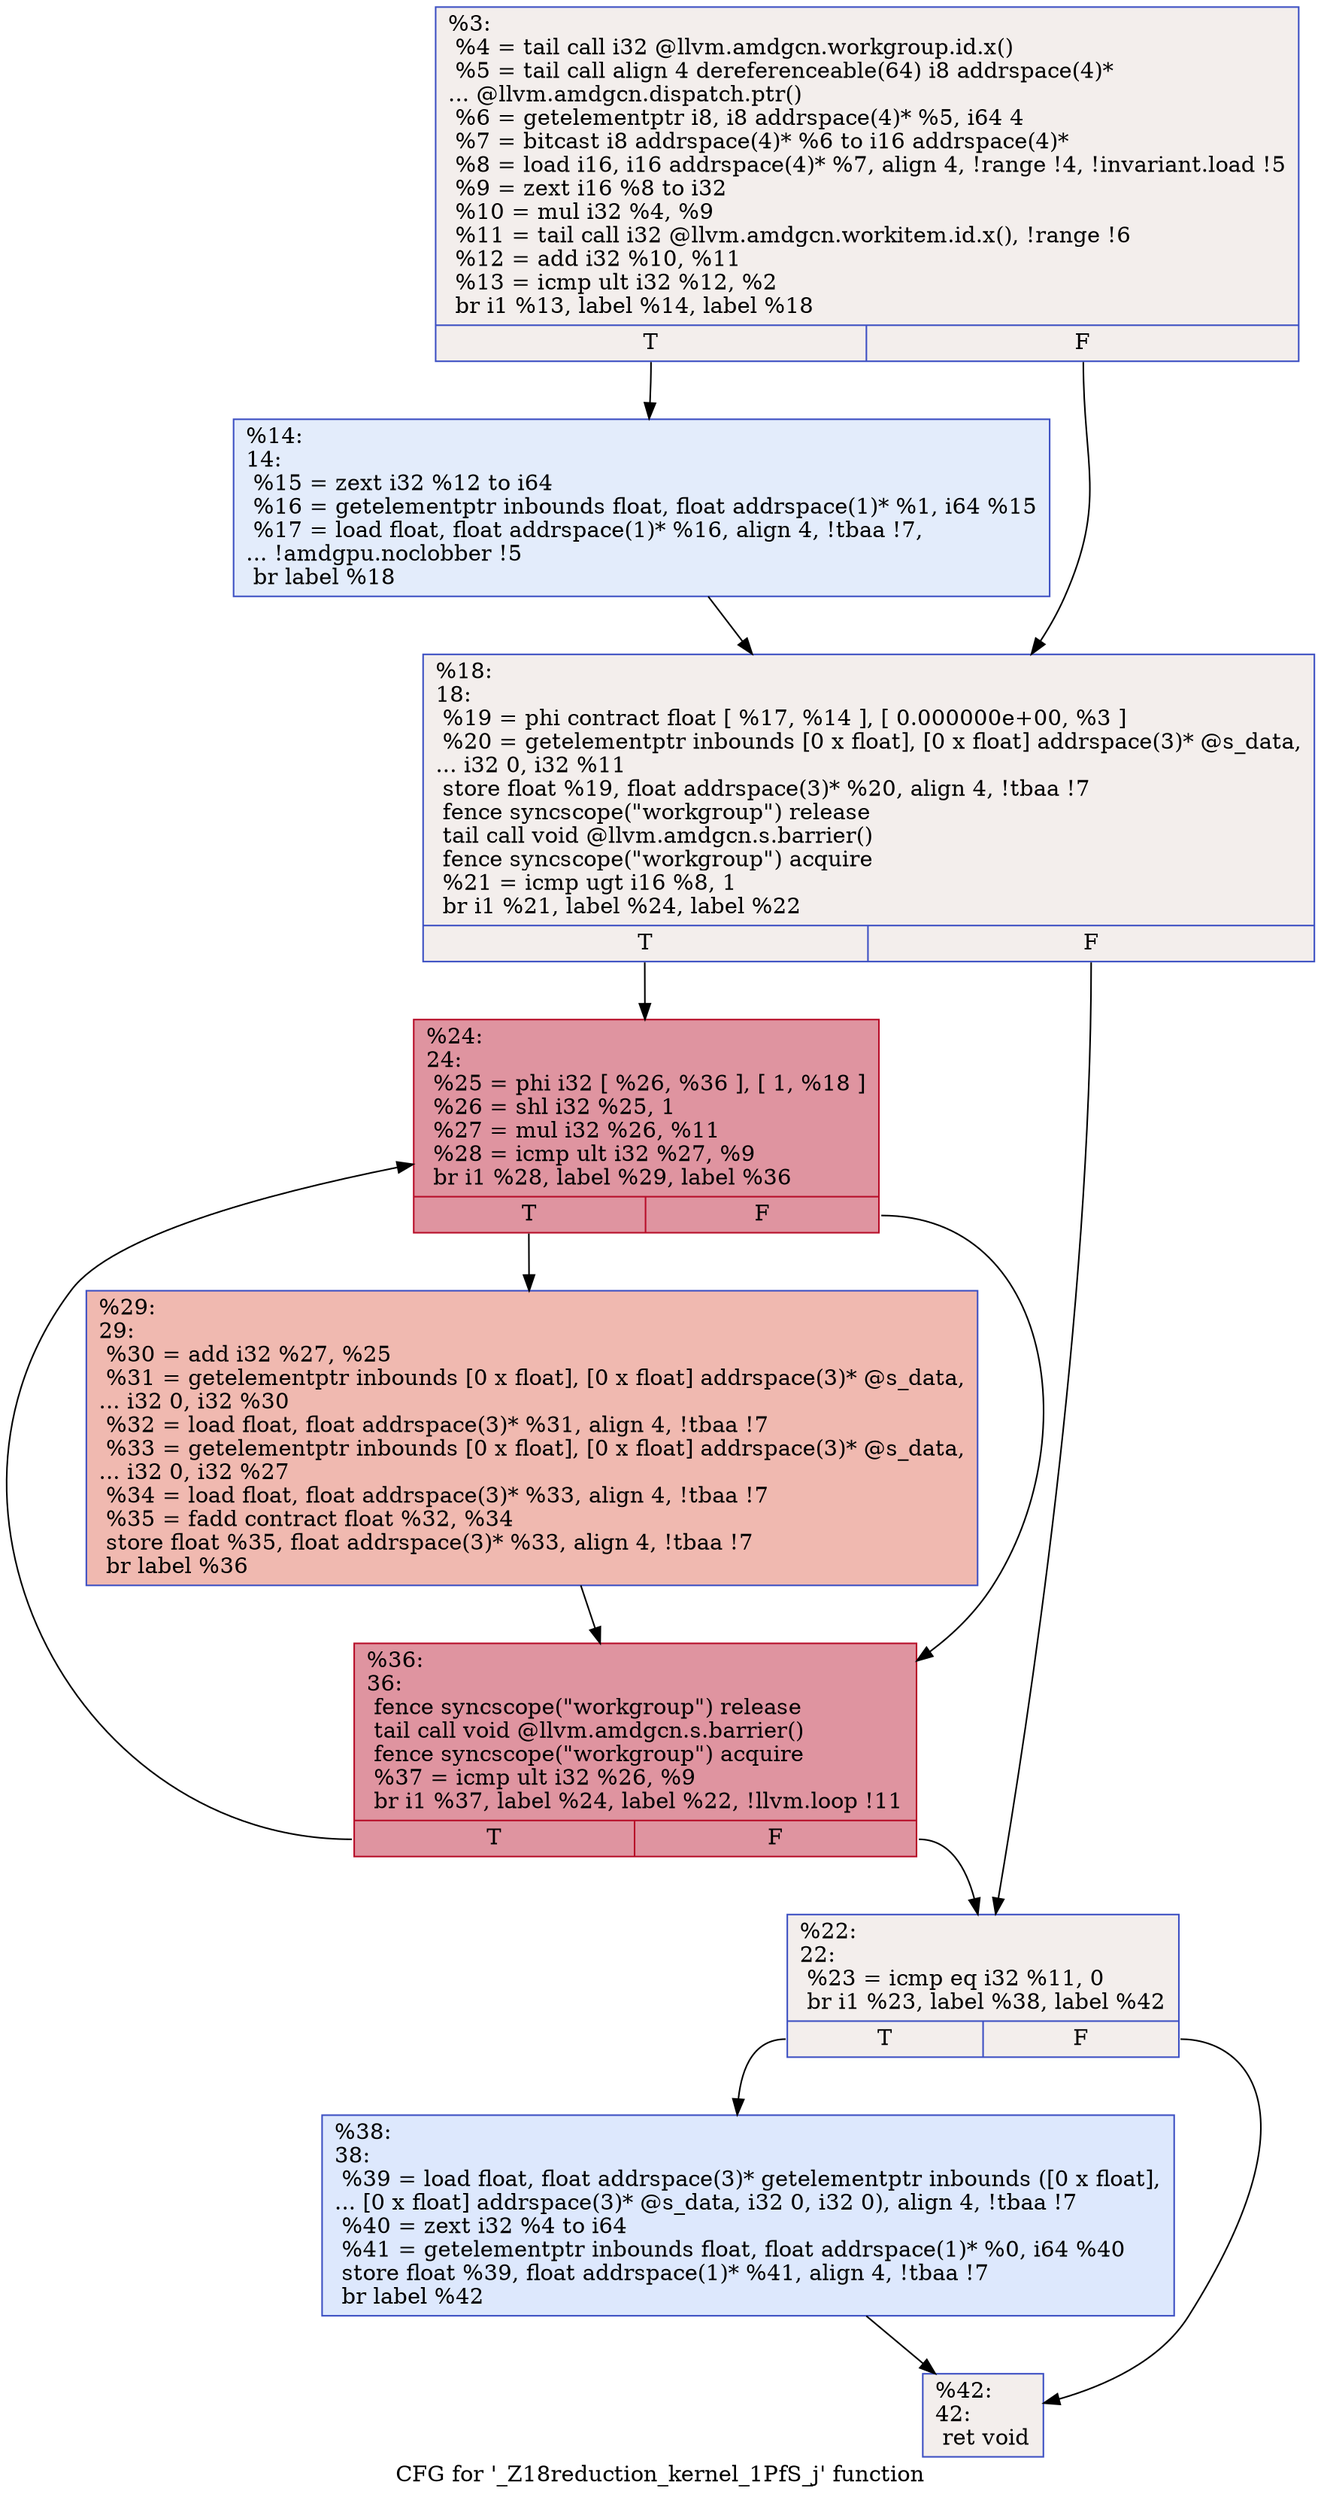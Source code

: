 digraph "CFG for '_Z18reduction_kernel_1PfS_j' function" {
	label="CFG for '_Z18reduction_kernel_1PfS_j' function";

	Node0x560ff20 [shape=record,color="#3d50c3ff", style=filled, fillcolor="#e3d9d370",label="{%3:\l  %4 = tail call i32 @llvm.amdgcn.workgroup.id.x()\l  %5 = tail call align 4 dereferenceable(64) i8 addrspace(4)*\l... @llvm.amdgcn.dispatch.ptr()\l  %6 = getelementptr i8, i8 addrspace(4)* %5, i64 4\l  %7 = bitcast i8 addrspace(4)* %6 to i16 addrspace(4)*\l  %8 = load i16, i16 addrspace(4)* %7, align 4, !range !4, !invariant.load !5\l  %9 = zext i16 %8 to i32\l  %10 = mul i32 %4, %9\l  %11 = tail call i32 @llvm.amdgcn.workitem.id.x(), !range !6\l  %12 = add i32 %10, %11\l  %13 = icmp ult i32 %12, %2\l  br i1 %13, label %14, label %18\l|{<s0>T|<s1>F}}"];
	Node0x560ff20:s0 -> Node0x5611e20;
	Node0x560ff20:s1 -> Node0x5611eb0;
	Node0x5611e20 [shape=record,color="#3d50c3ff", style=filled, fillcolor="#bfd3f670",label="{%14:\l14:                                               \l  %15 = zext i32 %12 to i64\l  %16 = getelementptr inbounds float, float addrspace(1)* %1, i64 %15\l  %17 = load float, float addrspace(1)* %16, align 4, !tbaa !7,\l... !amdgpu.noclobber !5\l  br label %18\l}"];
	Node0x5611e20 -> Node0x5611eb0;
	Node0x5611eb0 [shape=record,color="#3d50c3ff", style=filled, fillcolor="#e3d9d370",label="{%18:\l18:                                               \l  %19 = phi contract float [ %17, %14 ], [ 0.000000e+00, %3 ]\l  %20 = getelementptr inbounds [0 x float], [0 x float] addrspace(3)* @s_data,\l... i32 0, i32 %11\l  store float %19, float addrspace(3)* %20, align 4, !tbaa !7\l  fence syncscope(\"workgroup\") release\l  tail call void @llvm.amdgcn.s.barrier()\l  fence syncscope(\"workgroup\") acquire\l  %21 = icmp ugt i16 %8, 1\l  br i1 %21, label %24, label %22\l|{<s0>T|<s1>F}}"];
	Node0x5611eb0:s0 -> Node0x5613fd0;
	Node0x5611eb0:s1 -> Node0x5614060;
	Node0x5614060 [shape=record,color="#3d50c3ff", style=filled, fillcolor="#e3d9d370",label="{%22:\l22:                                               \l  %23 = icmp eq i32 %11, 0\l  br i1 %23, label %38, label %42\l|{<s0>T|<s1>F}}"];
	Node0x5614060:s0 -> Node0x5614230;
	Node0x5614060:s1 -> Node0x5614280;
	Node0x5613fd0 [shape=record,color="#b70d28ff", style=filled, fillcolor="#b70d2870",label="{%24:\l24:                                               \l  %25 = phi i32 [ %26, %36 ], [ 1, %18 ]\l  %26 = shl i32 %25, 1\l  %27 = mul i32 %26, %11\l  %28 = icmp ult i32 %27, %9\l  br i1 %28, label %29, label %36\l|{<s0>T|<s1>F}}"];
	Node0x5613fd0:s0 -> Node0x5614710;
	Node0x5613fd0:s1 -> Node0x56143f0;
	Node0x5614710 [shape=record,color="#3d50c3ff", style=filled, fillcolor="#de614d70",label="{%29:\l29:                                               \l  %30 = add i32 %27, %25\l  %31 = getelementptr inbounds [0 x float], [0 x float] addrspace(3)* @s_data,\l... i32 0, i32 %30\l  %32 = load float, float addrspace(3)* %31, align 4, !tbaa !7\l  %33 = getelementptr inbounds [0 x float], [0 x float] addrspace(3)* @s_data,\l... i32 0, i32 %27\l  %34 = load float, float addrspace(3)* %33, align 4, !tbaa !7\l  %35 = fadd contract float %32, %34\l  store float %35, float addrspace(3)* %33, align 4, !tbaa !7\l  br label %36\l}"];
	Node0x5614710 -> Node0x56143f0;
	Node0x56143f0 [shape=record,color="#b70d28ff", style=filled, fillcolor="#b70d2870",label="{%36:\l36:                                               \l  fence syncscope(\"workgroup\") release\l  tail call void @llvm.amdgcn.s.barrier()\l  fence syncscope(\"workgroup\") acquire\l  %37 = icmp ult i32 %26, %9\l  br i1 %37, label %24, label %22, !llvm.loop !11\l|{<s0>T|<s1>F}}"];
	Node0x56143f0:s0 -> Node0x5613fd0;
	Node0x56143f0:s1 -> Node0x5614060;
	Node0x5614230 [shape=record,color="#3d50c3ff", style=filled, fillcolor="#b2ccfb70",label="{%38:\l38:                                               \l  %39 = load float, float addrspace(3)* getelementptr inbounds ([0 x float],\l... [0 x float] addrspace(3)* @s_data, i32 0, i32 0), align 4, !tbaa !7\l  %40 = zext i32 %4 to i64\l  %41 = getelementptr inbounds float, float addrspace(1)* %0, i64 %40\l  store float %39, float addrspace(1)* %41, align 4, !tbaa !7\l  br label %42\l}"];
	Node0x5614230 -> Node0x5614280;
	Node0x5614280 [shape=record,color="#3d50c3ff", style=filled, fillcolor="#e3d9d370",label="{%42:\l42:                                               \l  ret void\l}"];
}
